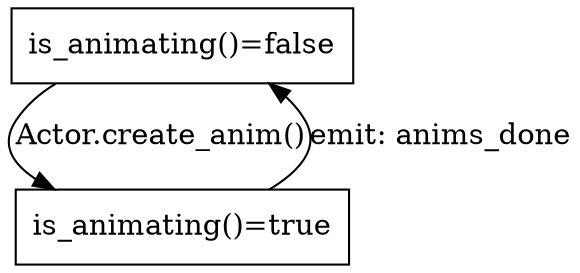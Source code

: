 
digraph {
  node [shape=box]
  "is_animating()=false" -> "is_animating()=true" [label = "Actor.create_anim()"]
  "is_animating()=true" -> "is_animating()=false" [label = "emit: anims_done"]
}
